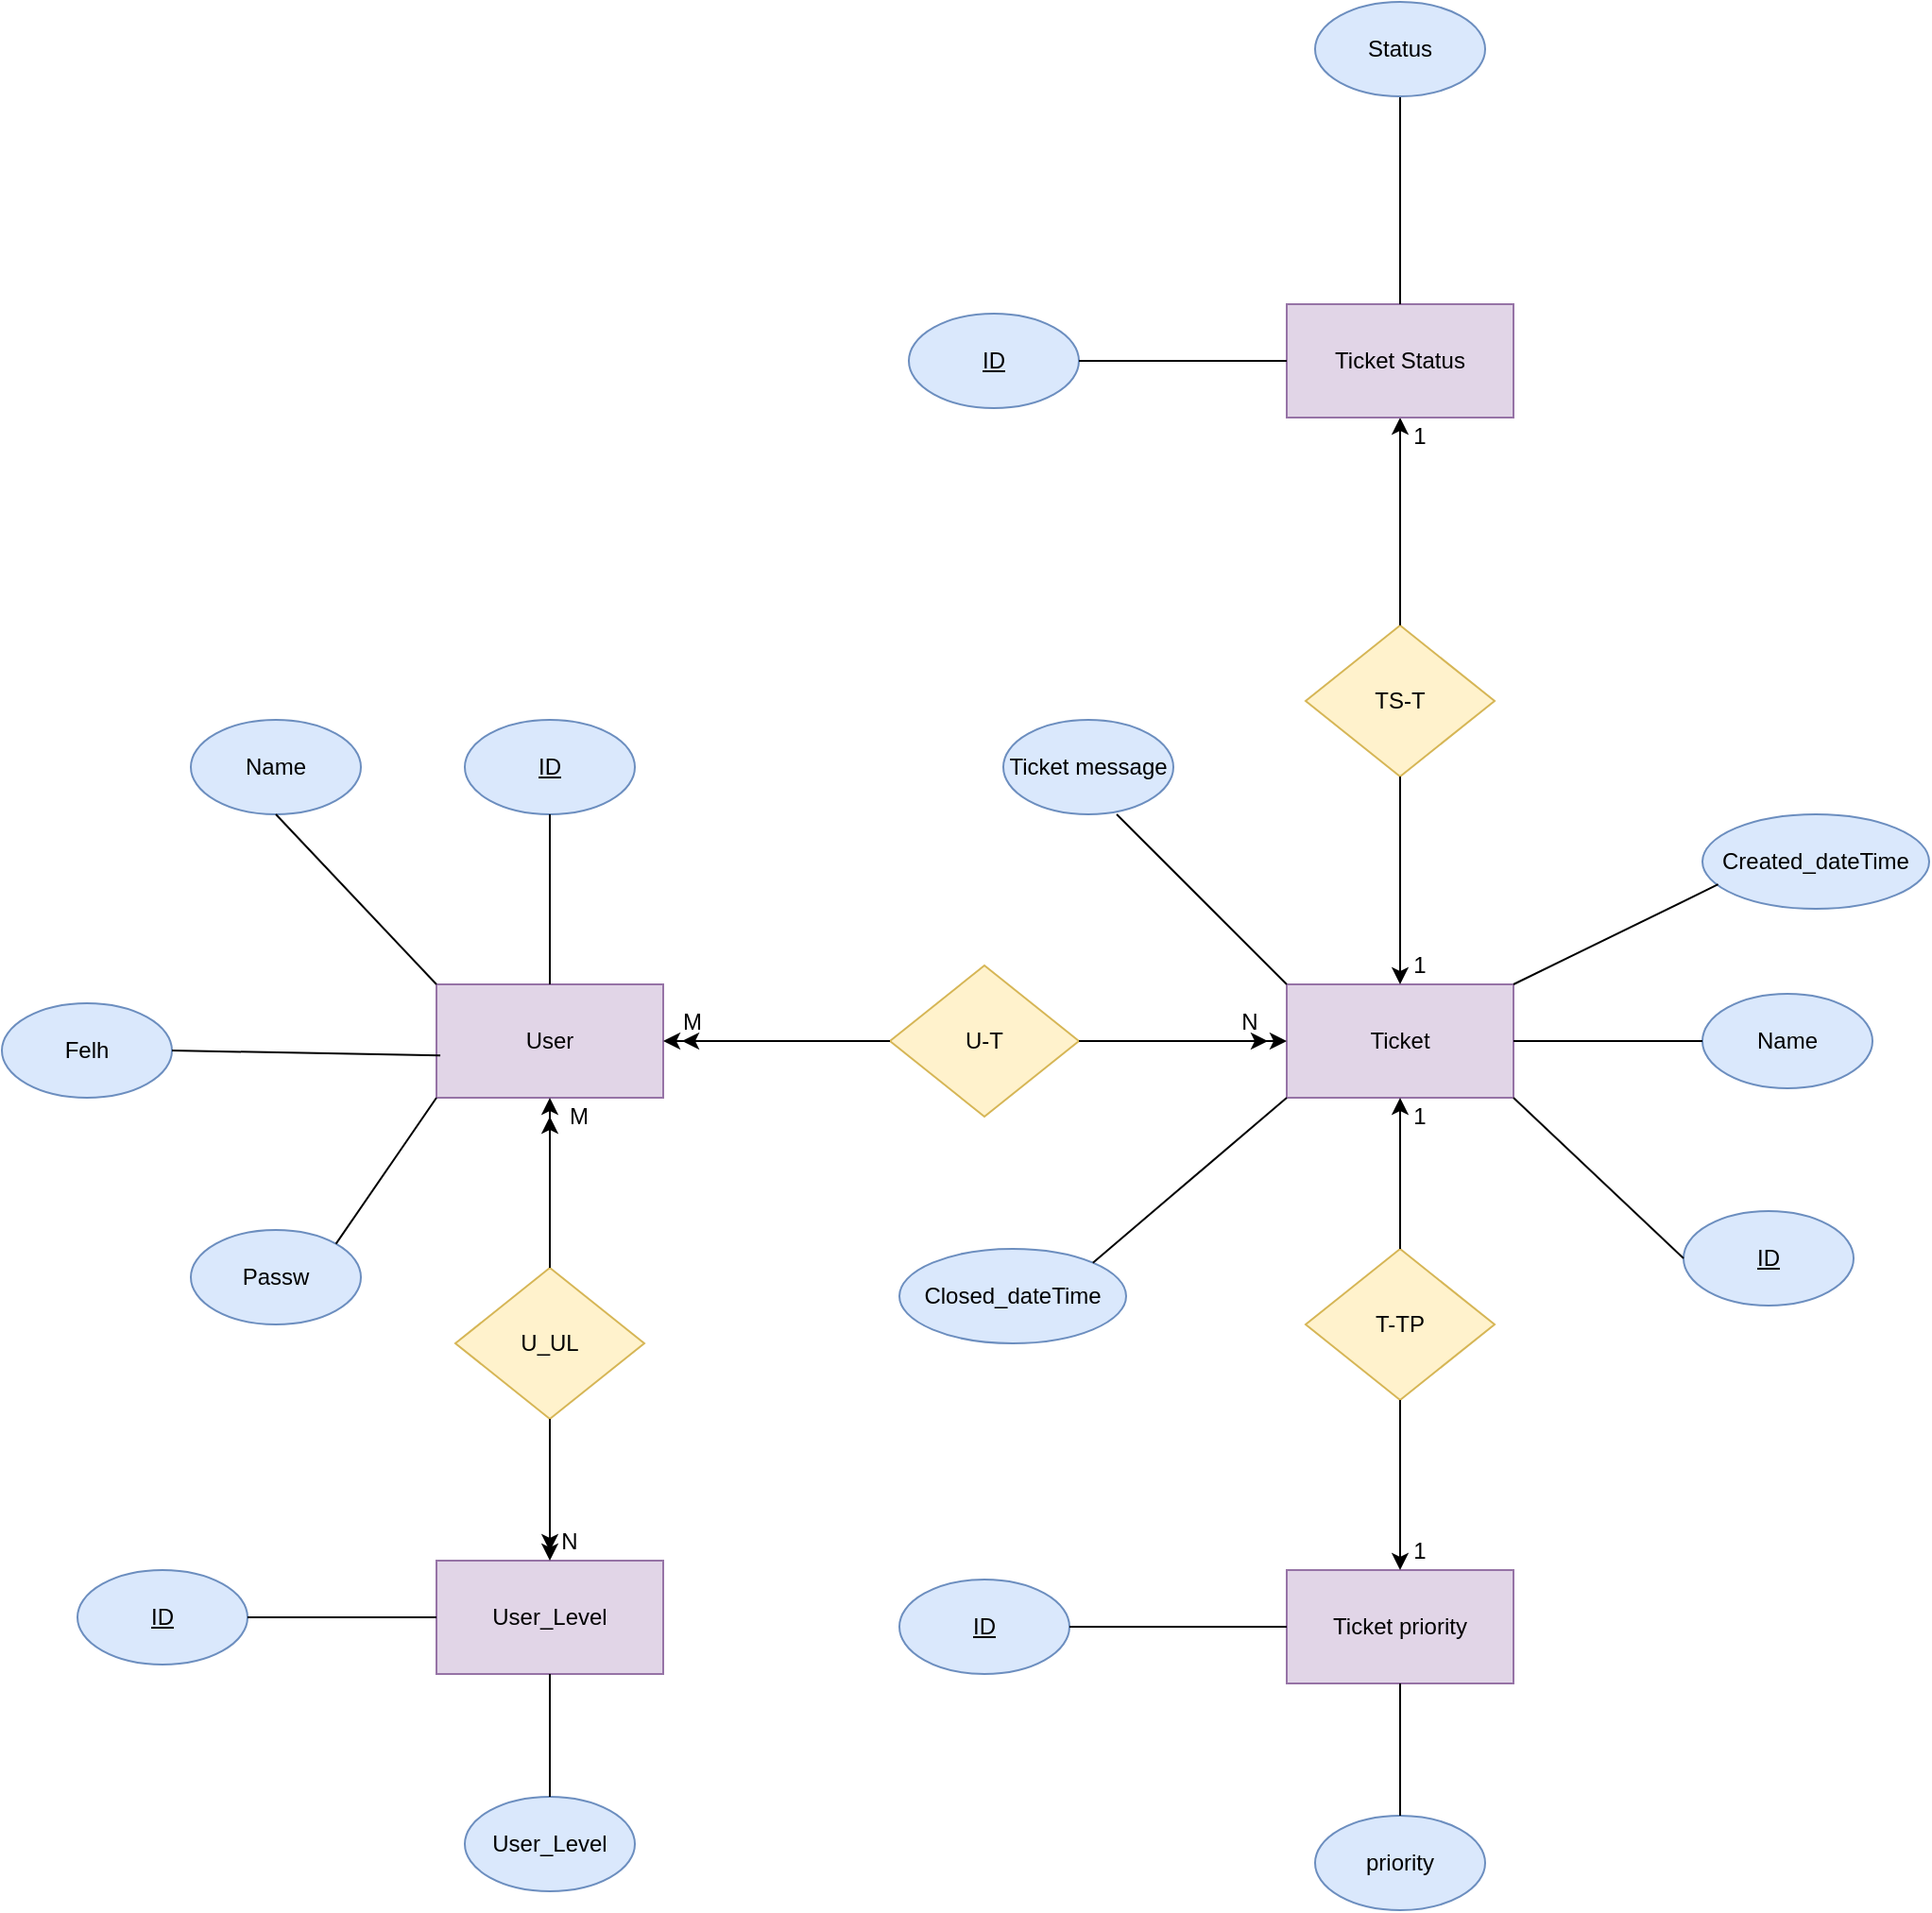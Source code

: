 <mxfile version="15.9.1" type="device"><diagram id="S_t0ehm7igjbMYujm0Fw" name="Page-1"><mxGraphModel dx="1505" dy="1788" grid="1" gridSize="10" guides="1" tooltips="1" connect="1" arrows="1" fold="1" page="1" pageScale="1" pageWidth="827" pageHeight="1169" math="0" shadow="0"><root><mxCell id="0"/><mxCell id="1" parent="0"/><mxCell id="ipbEVJQa541gIbspo8L1-1" value="User" style="rounded=0;whiteSpace=wrap;html=1;fillColor=#e1d5e7;strokeColor=#9673a6;" vertex="1" parent="1"><mxGeometry x="120" y="-560" width="120" height="60" as="geometry"/></mxCell><mxCell id="ipbEVJQa541gIbspo8L1-2" value="U-T" style="rhombus;whiteSpace=wrap;html=1;fillColor=#fff2cc;strokeColor=#d6b656;" vertex="1" parent="1"><mxGeometry x="360" y="-570" width="100" height="80" as="geometry"/></mxCell><mxCell id="ipbEVJQa541gIbspo8L1-3" value="Ticket" style="rounded=0;whiteSpace=wrap;html=1;fillColor=#e1d5e7;strokeColor=#9673a6;" vertex="1" parent="1"><mxGeometry x="570" y="-560" width="120" height="60" as="geometry"/></mxCell><mxCell id="ipbEVJQa541gIbspo8L1-5" value="" style="endArrow=classic;html=1;rounded=0;entryX=1;entryY=0.5;entryDx=0;entryDy=0;exitX=0;exitY=0.5;exitDx=0;exitDy=0;" edge="1" parent="1" source="ipbEVJQa541gIbspo8L1-2" target="ipbEVJQa541gIbspo8L1-1"><mxGeometry width="50" height="50" relative="1" as="geometry"><mxPoint x="370" y="-320" as="sourcePoint"/><mxPoint x="420" y="-370" as="targetPoint"/></mxGeometry></mxCell><mxCell id="ipbEVJQa541gIbspo8L1-6" value="" style="endArrow=classic;html=1;rounded=0;exitX=0;exitY=0.5;exitDx=0;exitDy=0;" edge="1" parent="1" source="ipbEVJQa541gIbspo8L1-2"><mxGeometry width="50" height="50" relative="1" as="geometry"><mxPoint x="370" y="-320" as="sourcePoint"/><mxPoint x="250" y="-530" as="targetPoint"/></mxGeometry></mxCell><mxCell id="ipbEVJQa541gIbspo8L1-7" value="" style="endArrow=classic;html=1;rounded=0;" edge="1" parent="1"><mxGeometry width="50" height="50" relative="1" as="geometry"><mxPoint x="460" y="-530" as="sourcePoint"/><mxPoint x="560" y="-530" as="targetPoint"/></mxGeometry></mxCell><mxCell id="ipbEVJQa541gIbspo8L1-8" value="" style="endArrow=classic;html=1;rounded=0;exitX=1;exitY=0.5;exitDx=0;exitDy=0;entryX=0;entryY=0.5;entryDx=0;entryDy=0;" edge="1" parent="1" source="ipbEVJQa541gIbspo8L1-2" target="ipbEVJQa541gIbspo8L1-3"><mxGeometry width="50" height="50" relative="1" as="geometry"><mxPoint x="460" y="-450" as="sourcePoint"/><mxPoint x="350" y="-450" as="targetPoint"/></mxGeometry></mxCell><mxCell id="ipbEVJQa541gIbspo8L1-10" value="TS-T" style="rhombus;whiteSpace=wrap;html=1;fillColor=#fff2cc;strokeColor=#d6b656;" vertex="1" parent="1"><mxGeometry x="580" y="-750" width="100" height="80" as="geometry"/></mxCell><mxCell id="ipbEVJQa541gIbspo8L1-11" value="T-TP" style="rhombus;whiteSpace=wrap;html=1;fillColor=#fff2cc;strokeColor=#d6b656;" vertex="1" parent="1"><mxGeometry x="580" y="-420" width="100" height="80" as="geometry"/></mxCell><mxCell id="ipbEVJQa541gIbspo8L1-14" value="" style="endArrow=classic;html=1;rounded=0;exitX=0.5;exitY=1;exitDx=0;exitDy=0;entryX=0.5;entryY=0;entryDx=0;entryDy=0;" edge="1" parent="1" source="ipbEVJQa541gIbspo8L1-10" target="ipbEVJQa541gIbspo8L1-3"><mxGeometry width="50" height="50" relative="1" as="geometry"><mxPoint x="350" y="-620" as="sourcePoint"/><mxPoint x="520" y="-690" as="targetPoint"/></mxGeometry></mxCell><mxCell id="ipbEVJQa541gIbspo8L1-15" value="" style="endArrow=classic;html=1;rounded=0;" edge="1" parent="1" source="ipbEVJQa541gIbspo8L1-10"><mxGeometry width="50" height="50" relative="1" as="geometry"><mxPoint x="350" y="-620" as="sourcePoint"/><mxPoint x="630" y="-860" as="targetPoint"/></mxGeometry></mxCell><mxCell id="ipbEVJQa541gIbspo8L1-16" value="Ticket Status" style="rounded=0;whiteSpace=wrap;html=1;fillColor=#e1d5e7;strokeColor=#9673a6;" vertex="1" parent="1"><mxGeometry x="570" y="-920" width="120" height="60" as="geometry"/></mxCell><mxCell id="ipbEVJQa541gIbspo8L1-17" value="" style="endArrow=classic;html=1;rounded=0;exitX=0.5;exitY=0;exitDx=0;exitDy=0;entryX=0.5;entryY=1;entryDx=0;entryDy=0;" edge="1" parent="1" source="ipbEVJQa541gIbspo8L1-11" target="ipbEVJQa541gIbspo8L1-3"><mxGeometry width="50" height="50" relative="1" as="geometry"><mxPoint x="350" y="-270" as="sourcePoint"/><mxPoint x="570" y="-450" as="targetPoint"/></mxGeometry></mxCell><mxCell id="ipbEVJQa541gIbspo8L1-18" value="Ticket priority" style="rounded=0;whiteSpace=wrap;html=1;fillColor=#e1d5e7;strokeColor=#9673a6;" vertex="1" parent="1"><mxGeometry x="570" y="-250" width="120" height="60" as="geometry"/></mxCell><mxCell id="ipbEVJQa541gIbspo8L1-19" value="" style="endArrow=classic;html=1;rounded=0;entryX=0.5;entryY=0;entryDx=0;entryDy=0;exitX=0.5;exitY=1;exitDx=0;exitDy=0;" edge="1" parent="1" source="ipbEVJQa541gIbspo8L1-11" target="ipbEVJQa541gIbspo8L1-18"><mxGeometry width="50" height="50" relative="1" as="geometry"><mxPoint x="350" y="-270" as="sourcePoint"/><mxPoint x="400" y="-320" as="targetPoint"/></mxGeometry></mxCell><mxCell id="ipbEVJQa541gIbspo8L1-20" value="" style="endArrow=none;html=1;rounded=0;entryX=0.5;entryY=0;entryDx=0;entryDy=0;" edge="1" parent="1" target="ipbEVJQa541gIbspo8L1-16"><mxGeometry width="50" height="50" relative="1" as="geometry"><mxPoint x="630" y="-1030" as="sourcePoint"/><mxPoint x="400" y="-790" as="targetPoint"/></mxGeometry></mxCell><mxCell id="ipbEVJQa541gIbspo8L1-21" value="Status" style="ellipse;whiteSpace=wrap;html=1;fillColor=#dae8fc;strokeColor=#6c8ebf;" vertex="1" parent="1"><mxGeometry x="585" y="-1080" width="90" height="50" as="geometry"/></mxCell><mxCell id="ipbEVJQa541gIbspo8L1-22" value="&lt;u&gt;ID&lt;/u&gt;" style="ellipse;whiteSpace=wrap;html=1;fillColor=#dae8fc;strokeColor=#6c8ebf;" vertex="1" parent="1"><mxGeometry x="370" y="-915" width="90" height="50" as="geometry"/></mxCell><mxCell id="ipbEVJQa541gIbspo8L1-23" value="" style="endArrow=none;html=1;rounded=0;entryX=0;entryY=0.5;entryDx=0;entryDy=0;exitX=1;exitY=0.5;exitDx=0;exitDy=0;" edge="1" parent="1" source="ipbEVJQa541gIbspo8L1-22" target="ipbEVJQa541gIbspo8L1-16"><mxGeometry width="50" height="50" relative="1" as="geometry"><mxPoint x="350" y="-740" as="sourcePoint"/><mxPoint x="400" y="-790" as="targetPoint"/></mxGeometry></mxCell><mxCell id="ipbEVJQa541gIbspo8L1-24" value="&lt;u&gt;ID&lt;/u&gt;" style="ellipse;whiteSpace=wrap;html=1;fillColor=#dae8fc;strokeColor=#6c8ebf;" vertex="1" parent="1"><mxGeometry x="365" y="-245" width="90" height="50" as="geometry"/></mxCell><mxCell id="ipbEVJQa541gIbspo8L1-25" value="priority" style="ellipse;whiteSpace=wrap;html=1;fillColor=#dae8fc;strokeColor=#6c8ebf;" vertex="1" parent="1"><mxGeometry x="585" y="-120" width="90" height="50" as="geometry"/></mxCell><mxCell id="ipbEVJQa541gIbspo8L1-29" value="&lt;u&gt;ID&lt;/u&gt;" style="ellipse;whiteSpace=wrap;html=1;fillColor=#dae8fc;strokeColor=#6c8ebf;" vertex="1" parent="1"><mxGeometry x="135" y="-700" width="90" height="50" as="geometry"/></mxCell><mxCell id="ipbEVJQa541gIbspo8L1-30" value="Name" style="ellipse;whiteSpace=wrap;html=1;fillColor=#dae8fc;strokeColor=#6c8ebf;" vertex="1" parent="1"><mxGeometry x="-10" y="-700" width="90" height="50" as="geometry"/></mxCell><mxCell id="ipbEVJQa541gIbspo8L1-31" value="" style="endArrow=none;html=1;rounded=0;entryX=0.5;entryY=1;entryDx=0;entryDy=0;" edge="1" parent="1" source="ipbEVJQa541gIbspo8L1-1" target="ipbEVJQa541gIbspo8L1-29"><mxGeometry width="50" height="50" relative="1" as="geometry"><mxPoint x="350" y="-450" as="sourcePoint"/><mxPoint x="400" y="-500" as="targetPoint"/></mxGeometry></mxCell><mxCell id="ipbEVJQa541gIbspo8L1-32" value="" style="endArrow=none;html=1;rounded=0;exitX=1;exitY=0.5;exitDx=0;exitDy=0;entryX=0;entryY=0.5;entryDx=0;entryDy=0;" edge="1" parent="1" source="ipbEVJQa541gIbspo8L1-24" target="ipbEVJQa541gIbspo8L1-18"><mxGeometry width="50" height="50" relative="1" as="geometry"><mxPoint x="350" y="-450" as="sourcePoint"/><mxPoint x="400" y="-500" as="targetPoint"/></mxGeometry></mxCell><mxCell id="ipbEVJQa541gIbspo8L1-33" value="" style="endArrow=none;html=1;rounded=0;entryX=0.5;entryY=0;entryDx=0;entryDy=0;exitX=0.5;exitY=1;exitDx=0;exitDy=0;" edge="1" parent="1" source="ipbEVJQa541gIbspo8L1-18" target="ipbEVJQa541gIbspo8L1-25"><mxGeometry width="50" height="50" relative="1" as="geometry"><mxPoint x="635" y="-180" as="sourcePoint"/><mxPoint x="400" y="-500" as="targetPoint"/></mxGeometry></mxCell><mxCell id="ipbEVJQa541gIbspo8L1-34" value="" style="endArrow=none;html=1;rounded=0;entryX=0.5;entryY=1;entryDx=0;entryDy=0;exitX=0;exitY=0;exitDx=0;exitDy=0;" edge="1" parent="1" source="ipbEVJQa541gIbspo8L1-1" target="ipbEVJQa541gIbspo8L1-30"><mxGeometry width="50" height="50" relative="1" as="geometry"><mxPoint x="350" y="-450" as="sourcePoint"/><mxPoint x="400" y="-500" as="targetPoint"/></mxGeometry></mxCell><mxCell id="ipbEVJQa541gIbspo8L1-35" value="Felh" style="ellipse;whiteSpace=wrap;html=1;fillColor=#dae8fc;strokeColor=#6c8ebf;" vertex="1" parent="1"><mxGeometry x="-110" y="-550" width="90" height="50" as="geometry"/></mxCell><mxCell id="ipbEVJQa541gIbspo8L1-36" value="" style="endArrow=none;html=1;rounded=0;entryX=0.017;entryY=0.628;entryDx=0;entryDy=0;entryPerimeter=0;exitX=1;exitY=0.5;exitDx=0;exitDy=0;" edge="1" parent="1" source="ipbEVJQa541gIbspo8L1-35" target="ipbEVJQa541gIbspo8L1-1"><mxGeometry width="50" height="50" relative="1" as="geometry"><mxPoint y="-450" as="sourcePoint"/><mxPoint x="50" y="-500" as="targetPoint"/></mxGeometry></mxCell><mxCell id="ipbEVJQa541gIbspo8L1-38" value="Passw" style="ellipse;whiteSpace=wrap;html=1;fillColor=#dae8fc;strokeColor=#6c8ebf;" vertex="1" parent="1"><mxGeometry x="-10" y="-430" width="90" height="50" as="geometry"/></mxCell><mxCell id="ipbEVJQa541gIbspo8L1-39" value="" style="endArrow=none;html=1;rounded=0;entryX=0;entryY=1;entryDx=0;entryDy=0;exitX=1;exitY=0;exitDx=0;exitDy=0;" edge="1" parent="1" source="ipbEVJQa541gIbspo8L1-38" target="ipbEVJQa541gIbspo8L1-1"><mxGeometry width="50" height="50" relative="1" as="geometry"><mxPoint y="-450" as="sourcePoint"/><mxPoint x="50" y="-500" as="targetPoint"/></mxGeometry></mxCell><mxCell id="ipbEVJQa541gIbspo8L1-40" value="1" style="text;html=1;align=center;verticalAlign=middle;resizable=0;points=[];autosize=1;strokeColor=none;fillColor=none;" vertex="1" parent="1"><mxGeometry x="630" y="-860" width="20" height="20" as="geometry"/></mxCell><mxCell id="ipbEVJQa541gIbspo8L1-41" value="1" style="text;html=1;align=center;verticalAlign=middle;resizable=0;points=[];autosize=1;strokeColor=none;fillColor=none;" vertex="1" parent="1"><mxGeometry x="630" y="-580" width="20" height="20" as="geometry"/></mxCell><mxCell id="ipbEVJQa541gIbspo8L1-42" value="Name" style="ellipse;whiteSpace=wrap;html=1;fillColor=#dae8fc;strokeColor=#6c8ebf;" vertex="1" parent="1"><mxGeometry x="790" y="-555" width="90" height="50" as="geometry"/></mxCell><mxCell id="ipbEVJQa541gIbspo8L1-44" value="" style="endArrow=none;html=1;rounded=0;entryX=1;entryY=0.5;entryDx=0;entryDy=0;exitX=0;exitY=0.5;exitDx=0;exitDy=0;" edge="1" parent="1" source="ipbEVJQa541gIbspo8L1-42" target="ipbEVJQa541gIbspo8L1-3"><mxGeometry width="50" height="50" relative="1" as="geometry"><mxPoint x="550" y="-570" as="sourcePoint"/><mxPoint x="600" y="-620" as="targetPoint"/></mxGeometry></mxCell><mxCell id="ipbEVJQa541gIbspo8L1-45" value="&lt;u&gt;ID&lt;/u&gt;" style="ellipse;whiteSpace=wrap;html=1;fillColor=#dae8fc;strokeColor=#6c8ebf;" vertex="1" parent="1"><mxGeometry x="780" y="-440" width="90" height="50" as="geometry"/></mxCell><mxCell id="ipbEVJQa541gIbspo8L1-46" value="" style="endArrow=none;html=1;rounded=0;entryX=1;entryY=1;entryDx=0;entryDy=0;exitX=0;exitY=0.5;exitDx=0;exitDy=0;" edge="1" parent="1" source="ipbEVJQa541gIbspo8L1-45" target="ipbEVJQa541gIbspo8L1-3"><mxGeometry width="50" height="50" relative="1" as="geometry"><mxPoint x="590" y="-570" as="sourcePoint"/><mxPoint x="640" y="-620" as="targetPoint"/></mxGeometry></mxCell><mxCell id="ipbEVJQa541gIbspo8L1-47" value="1" style="text;html=1;align=center;verticalAlign=middle;resizable=0;points=[];autosize=1;strokeColor=none;fillColor=none;" vertex="1" parent="1"><mxGeometry x="630" y="-500" width="20" height="20" as="geometry"/></mxCell><mxCell id="ipbEVJQa541gIbspo8L1-48" value="1" style="text;html=1;align=center;verticalAlign=middle;resizable=0;points=[];autosize=1;strokeColor=none;fillColor=none;" vertex="1" parent="1"><mxGeometry x="630" y="-270" width="20" height="20" as="geometry"/></mxCell><mxCell id="ipbEVJQa541gIbspo8L1-51" value="Created_dateTime" style="ellipse;whiteSpace=wrap;html=1;fillColor=#dae8fc;strokeColor=#6c8ebf;" vertex="1" parent="1"><mxGeometry x="790" y="-650" width="120" height="50" as="geometry"/></mxCell><mxCell id="ipbEVJQa541gIbspo8L1-52" value="" style="endArrow=none;html=1;rounded=0;entryX=0.069;entryY=0.742;entryDx=0;entryDy=0;entryPerimeter=0;exitX=1;exitY=0;exitDx=0;exitDy=0;" edge="1" parent="1" source="ipbEVJQa541gIbspo8L1-3" target="ipbEVJQa541gIbspo8L1-51"><mxGeometry width="50" height="50" relative="1" as="geometry"><mxPoint x="590" y="-330" as="sourcePoint"/><mxPoint x="640" y="-380" as="targetPoint"/></mxGeometry></mxCell><mxCell id="ipbEVJQa541gIbspo8L1-54" value="User_Level" style="rounded=0;whiteSpace=wrap;html=1;fillColor=#e1d5e7;strokeColor=#9673a6;" vertex="1" parent="1"><mxGeometry x="120" y="-255" width="120" height="60" as="geometry"/></mxCell><mxCell id="ipbEVJQa541gIbspo8L1-55" value="U_UL" style="rhombus;whiteSpace=wrap;html=1;fillColor=#fff2cc;strokeColor=#d6b656;" vertex="1" parent="1"><mxGeometry x="130" y="-410" width="100" height="80" as="geometry"/></mxCell><mxCell id="ipbEVJQa541gIbspo8L1-56" value="" style="endArrow=classic;html=1;rounded=0;" edge="1" parent="1"><mxGeometry width="50" height="50" relative="1" as="geometry"><mxPoint x="180" y="-410" as="sourcePoint"/><mxPoint x="180" y="-490" as="targetPoint"/></mxGeometry></mxCell><mxCell id="ipbEVJQa541gIbspo8L1-57" value="" style="endArrow=classic;html=1;rounded=0;exitX=0.5;exitY=0;exitDx=0;exitDy=0;entryX=0.5;entryY=1;entryDx=0;entryDy=0;" edge="1" parent="1" source="ipbEVJQa541gIbspo8L1-55" target="ipbEVJQa541gIbspo8L1-1"><mxGeometry width="50" height="50" relative="1" as="geometry"><mxPoint x="280" y="-480" as="sourcePoint"/><mxPoint x="170" y="-480" as="targetPoint"/></mxGeometry></mxCell><mxCell id="ipbEVJQa541gIbspo8L1-59" value="" style="endArrow=classic;html=1;rounded=0;entryX=0.5;entryY=0;entryDx=0;entryDy=0;" edge="1" parent="1" target="ipbEVJQa541gIbspo8L1-54"><mxGeometry width="50" height="50" relative="1" as="geometry"><mxPoint x="180" y="-330" as="sourcePoint"/><mxPoint x="190" y="-480" as="targetPoint"/></mxGeometry></mxCell><mxCell id="ipbEVJQa541gIbspo8L1-60" value="" style="endArrow=classic;html=1;rounded=0;exitX=0.5;exitY=1;exitDx=0;exitDy=0;" edge="1" parent="1" source="ipbEVJQa541gIbspo8L1-55"><mxGeometry width="50" height="50" relative="1" as="geometry"><mxPoint x="189.83" y="-400" as="sourcePoint"/><mxPoint x="180" y="-260" as="targetPoint"/></mxGeometry></mxCell><mxCell id="ipbEVJQa541gIbspo8L1-62" value="&lt;u&gt;ID&lt;/u&gt;" style="ellipse;whiteSpace=wrap;html=1;fillColor=#dae8fc;strokeColor=#6c8ebf;" vertex="1" parent="1"><mxGeometry x="-70" y="-250" width="90" height="50" as="geometry"/></mxCell><mxCell id="ipbEVJQa541gIbspo8L1-63" value="" style="endArrow=none;html=1;rounded=0;exitX=1;exitY=0.5;exitDx=0;exitDy=0;entryX=0;entryY=0.5;entryDx=0;entryDy=0;" edge="1" parent="1" source="ipbEVJQa541gIbspo8L1-62" target="ipbEVJQa541gIbspo8L1-54"><mxGeometry width="50" height="50" relative="1" as="geometry"><mxPoint x="70" y="-470" as="sourcePoint"/><mxPoint x="120" y="-520" as="targetPoint"/></mxGeometry></mxCell><mxCell id="ipbEVJQa541gIbspo8L1-64" value="User_Level" style="ellipse;whiteSpace=wrap;html=1;fillColor=#dae8fc;strokeColor=#6c8ebf;" vertex="1" parent="1"><mxGeometry x="135" y="-130" width="90" height="50" as="geometry"/></mxCell><mxCell id="ipbEVJQa541gIbspo8L1-65" value="" style="endArrow=none;html=1;rounded=0;entryX=0.5;entryY=0;entryDx=0;entryDy=0;exitX=0.5;exitY=1;exitDx=0;exitDy=0;" edge="1" parent="1" source="ipbEVJQa541gIbspo8L1-54" target="ipbEVJQa541gIbspo8L1-64"><mxGeometry width="50" height="50" relative="1" as="geometry"><mxPoint x="70" y="-170" as="sourcePoint"/><mxPoint x="120" y="-220" as="targetPoint"/></mxGeometry></mxCell><mxCell id="ipbEVJQa541gIbspo8L1-66" value="N" style="text;html=1;align=center;verticalAlign=middle;resizable=0;points=[];autosize=1;strokeColor=none;fillColor=none;" vertex="1" parent="1"><mxGeometry x="540" y="-550" width="20" height="20" as="geometry"/></mxCell><mxCell id="ipbEVJQa541gIbspo8L1-67" value="M" style="text;html=1;align=center;verticalAlign=middle;resizable=0;points=[];autosize=1;strokeColor=none;fillColor=none;" vertex="1" parent="1"><mxGeometry x="240" y="-550" width="30" height="20" as="geometry"/></mxCell><mxCell id="ipbEVJQa541gIbspo8L1-68" value="M" style="text;html=1;align=center;verticalAlign=middle;resizable=0;points=[];autosize=1;strokeColor=none;fillColor=none;" vertex="1" parent="1"><mxGeometry x="180" y="-500" width="30" height="20" as="geometry"/></mxCell><mxCell id="ipbEVJQa541gIbspo8L1-69" value="N" style="text;html=1;align=center;verticalAlign=middle;resizable=0;points=[];autosize=1;strokeColor=none;fillColor=none;" vertex="1" parent="1"><mxGeometry x="180" y="-275" width="20" height="20" as="geometry"/></mxCell><mxCell id="ipbEVJQa541gIbspo8L1-70" value="Ticket message" style="ellipse;whiteSpace=wrap;html=1;fillColor=#dae8fc;strokeColor=#6c8ebf;" vertex="1" parent="1"><mxGeometry x="420" y="-700" width="90" height="50" as="geometry"/></mxCell><mxCell id="ipbEVJQa541gIbspo8L1-73" value="" style="endArrow=none;html=1;rounded=0;entryX=0;entryY=0;entryDx=0;entryDy=0;" edge="1" parent="1" target="ipbEVJQa541gIbspo8L1-3"><mxGeometry width="50" height="50" relative="1" as="geometry"><mxPoint x="480" y="-650" as="sourcePoint"/><mxPoint x="680" y="-420" as="targetPoint"/></mxGeometry></mxCell><mxCell id="ipbEVJQa541gIbspo8L1-75" value="Closed_dateTime" style="ellipse;whiteSpace=wrap;html=1;fillColor=#dae8fc;strokeColor=#6c8ebf;" vertex="1" parent="1"><mxGeometry x="365" y="-420" width="120" height="50" as="geometry"/></mxCell><mxCell id="ipbEVJQa541gIbspo8L1-76" value="" style="endArrow=none;html=1;rounded=0;entryX=0;entryY=1;entryDx=0;entryDy=0;exitX=1;exitY=0;exitDx=0;exitDy=0;" edge="1" parent="1" source="ipbEVJQa541gIbspo8L1-75" target="ipbEVJQa541gIbspo8L1-3"><mxGeometry width="50" height="50" relative="1" as="geometry"><mxPoint x="620" y="-620" as="sourcePoint"/><mxPoint x="670" y="-670" as="targetPoint"/></mxGeometry></mxCell></root></mxGraphModel></diagram></mxfile>